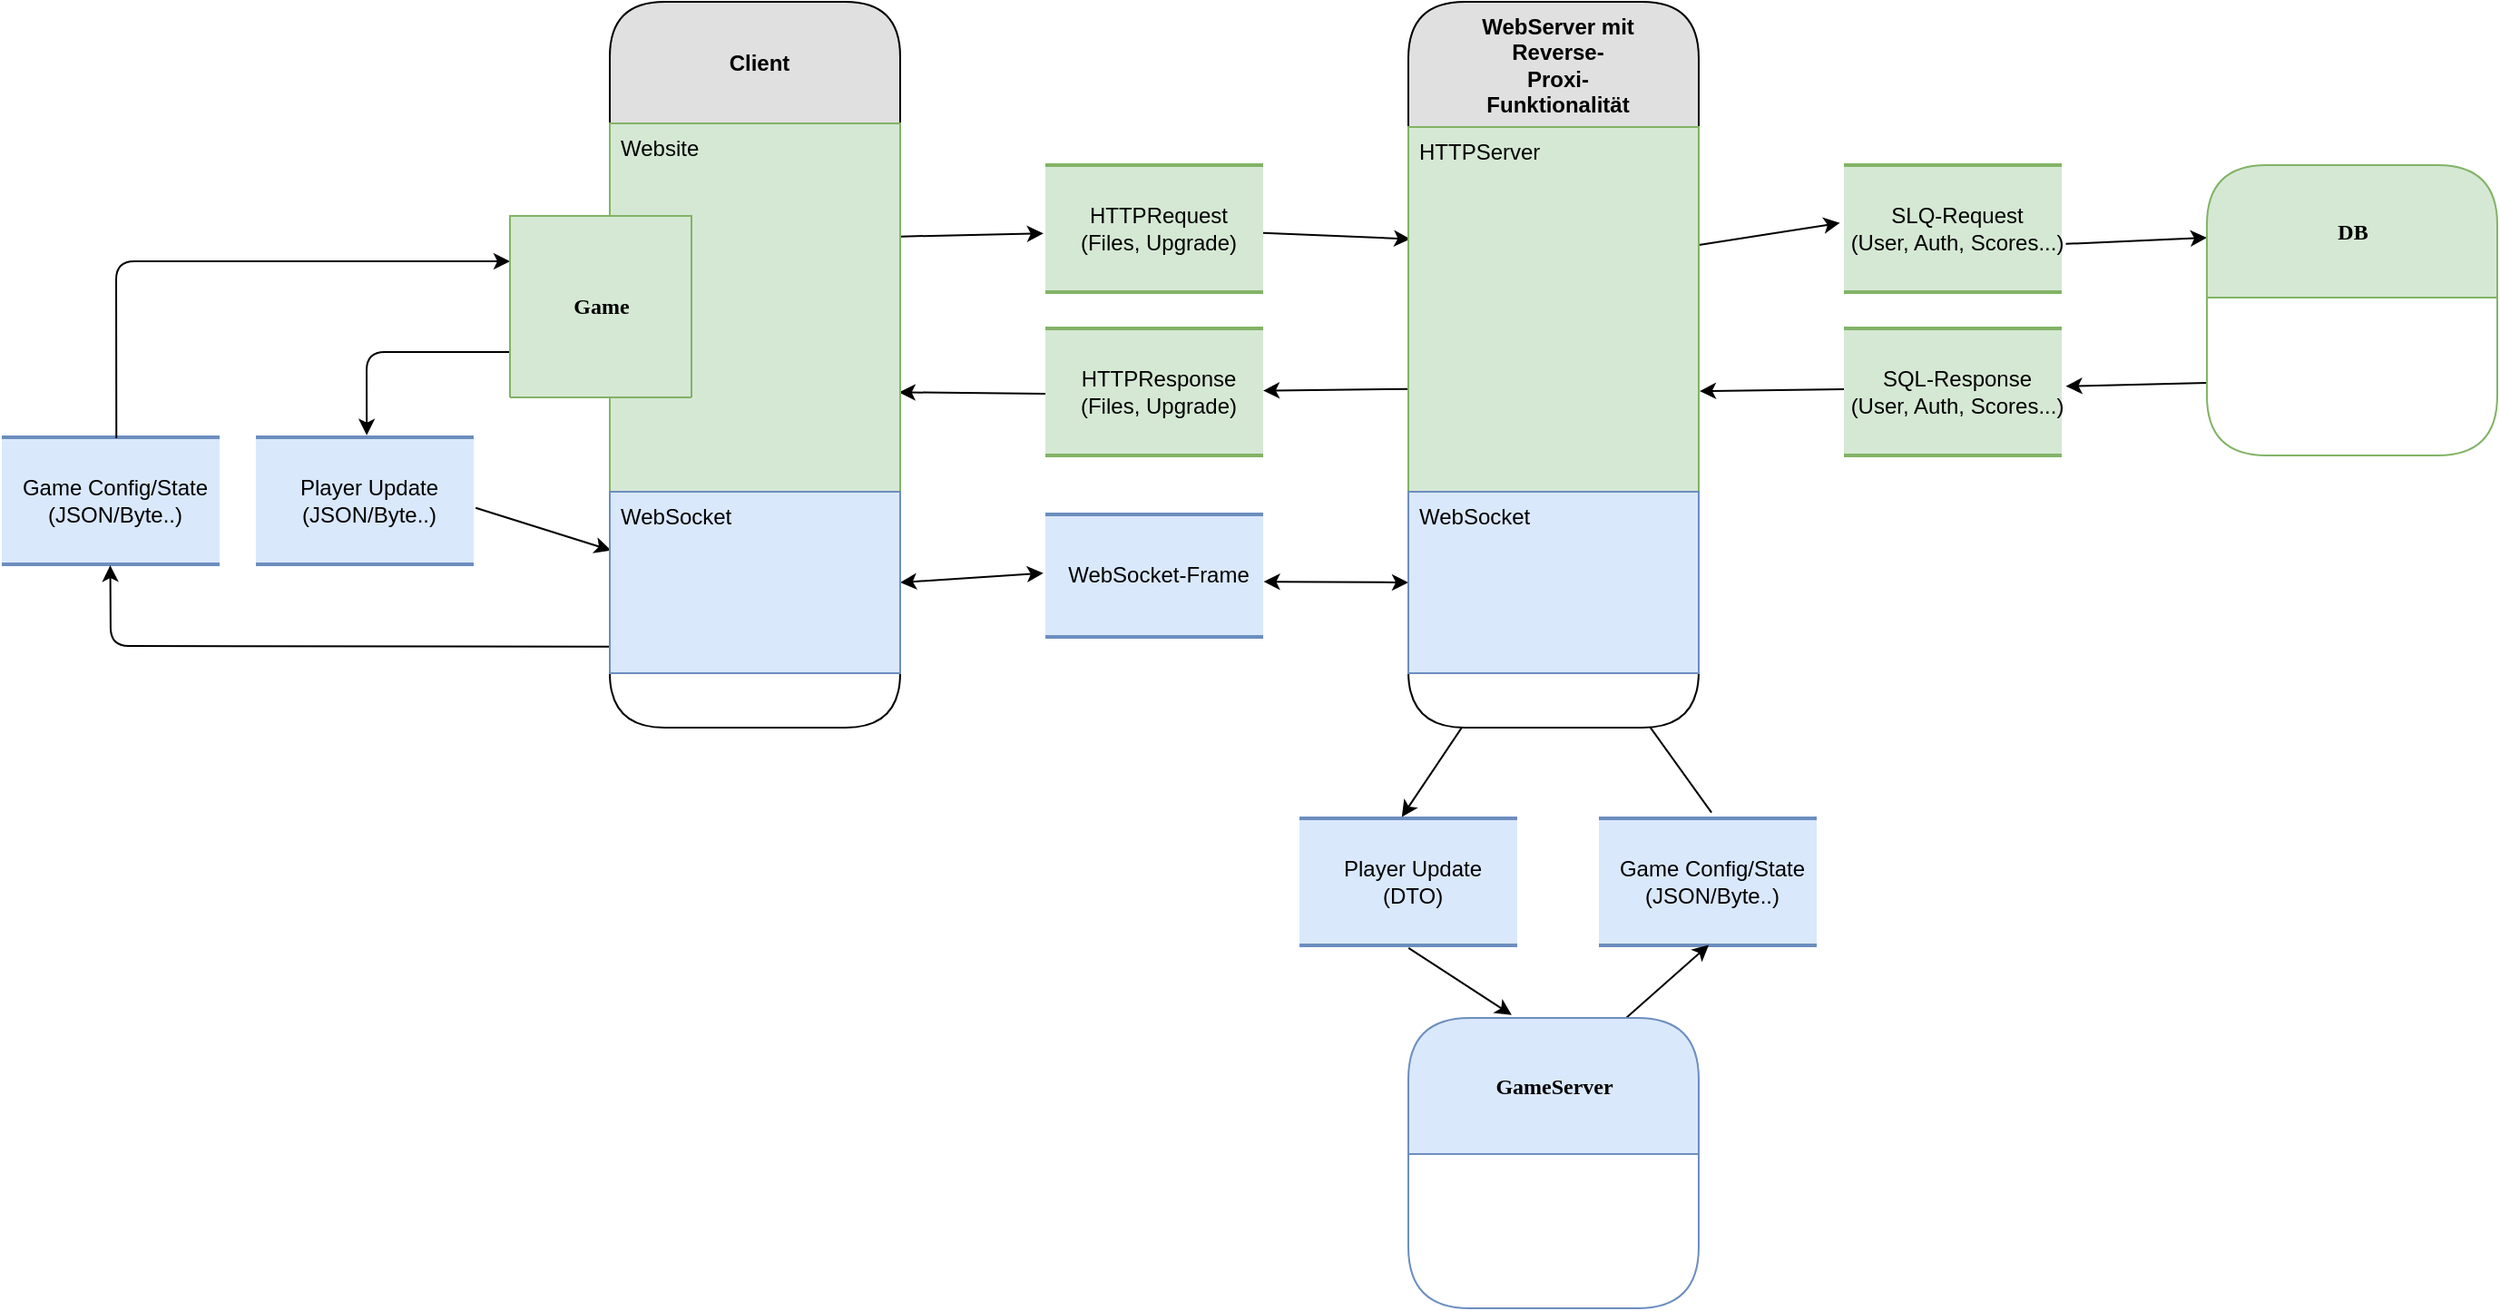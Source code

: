 <mxfile version="12.9.2" type="device"><diagram name="Page-1" id="b520641d-4fe3-3701-9064-5fc419738815"><mxGraphModel dx="946" dy="662" grid="1" gridSize="10" guides="1" tooltips="1" connect="1" arrows="1" fold="1" page="1" pageScale="1" pageWidth="827" pageHeight="1169" background="#ffffff" math="0" shadow="0"><root><mxCell id="0"/><mxCell id="1" parent="0"/><mxCell id="La44fiL5jLXjBYdijGuR-3" value="HTTPRequest&lt;br style=&quot;font-size: 12px;&quot;&gt;(Files, Upgrade)" style="html=1;rounded=0;shadow=0;comic=0;labelBackgroundColor=none;strokeWidth=2;fontFamily=Helvetica;fontSize=12;align=center;shape=mxgraph.ios7ui.horLines;spacingLeft=4;fillColor=#d5e8d4;strokeColor=#82b366;" parent="1" vertex="1"><mxGeometry x="695" y="310" width="120" height="70" as="geometry"/></mxCell><mxCell id="La44fiL5jLXjBYdijGuR-18" value="HTTPResponse&lt;br style=&quot;font-size: 12px;&quot;&gt;(Files, Upgrade)" style="html=1;rounded=0;shadow=0;comic=0;labelBackgroundColor=none;strokeWidth=2;fontFamily=Helvetica;fontSize=12;align=center;shape=mxgraph.ios7ui.horLines;spacingLeft=4;fillColor=#d5e8d4;strokeColor=#82b366;" parent="1" vertex="1"><mxGeometry x="695" y="400" width="120" height="70" as="geometry"/></mxCell><mxCell id="La44fiL5jLXjBYdijGuR-38" value="" style="endArrow=classic;html=1;entryX=0.007;entryY=0.307;entryDx=0;entryDy=0;entryPerimeter=0;fontFamily=Helvetica;spacingLeft=4;fontSize=12;" parent="1" source="La44fiL5jLXjBYdijGuR-3" target="21ea969265ad0168-11" edge="1"><mxGeometry width="50" height="50" relative="1" as="geometry"><mxPoint x="815" y="345" as="sourcePoint"/><mxPoint x="885" y="300" as="targetPoint"/></mxGeometry></mxCell><mxCell id="La44fiL5jLXjBYdijGuR-39" value="" style="endArrow=classic;html=1;exitX=0.007;exitY=0.718;exitDx=0;exitDy=0;exitPerimeter=0;fontFamily=Helvetica;spacingLeft=4;fontSize=12;" parent="1" source="21ea969265ad0168-11" target="La44fiL5jLXjBYdijGuR-18" edge="1"><mxGeometry width="50" height="50" relative="1" as="geometry"><mxPoint x="755" y="550" as="sourcePoint"/><mxPoint x="845" y="460" as="targetPoint"/></mxGeometry></mxCell><mxCell id="La44fiL5jLXjBYdijGuR-40" value="" style="endArrow=classic;html=1;entryX=0.996;entryY=0.73;entryDx=0;entryDy=0;entryPerimeter=0;exitX=0;exitY=0.514;exitDx=0;exitDy=0;exitPerimeter=0;fontFamily=Helvetica;spacingLeft=4;fontSize=12;" parent="1" source="La44fiL5jLXjBYdijGuR-18" target="La44fiL5jLXjBYdijGuR-34" edge="1"><mxGeometry width="50" height="50" relative="1" as="geometry"><mxPoint x="715" y="565" as="sourcePoint"/><mxPoint x="765" y="515" as="targetPoint"/></mxGeometry></mxCell><mxCell id="La44fiL5jLXjBYdijGuR-41" value="" style="endArrow=classic;html=1;entryX=-0.009;entryY=0.538;entryDx=0;entryDy=0;entryPerimeter=0;exitX=1.003;exitY=0.307;exitDx=0;exitDy=0;exitPerimeter=0;fontFamily=Helvetica;spacingLeft=4;fontSize=12;" parent="1" source="La44fiL5jLXjBYdijGuR-34" target="La44fiL5jLXjBYdijGuR-3" edge="1"><mxGeometry width="50" height="50" relative="1" as="geometry"><mxPoint x="655" y="280" as="sourcePoint"/><mxPoint x="705" y="230" as="targetPoint"/></mxGeometry></mxCell><mxCell id="La44fiL5jLXjBYdijGuR-42" value="WebSocket-Frame" style="html=1;rounded=0;shadow=0;comic=0;labelBackgroundColor=none;strokeWidth=2;fontFamily=Helvetica;fontSize=12;align=center;shape=mxgraph.ios7ui.horLines;spacingLeft=4;fillColor=#dae8fc;strokeColor=#6c8ebf;" parent="1" vertex="1"><mxGeometry x="695" y="502.5" width="120" height="67.5" as="geometry"/></mxCell><mxCell id="La44fiL5jLXjBYdijGuR-43" value="" style="endArrow=classic;startArrow=classic;html=1;exitX=1;exitY=0.5;exitDx=0;exitDy=0;entryX=-0.009;entryY=0.479;entryDx=0;entryDy=0;entryPerimeter=0;fontFamily=Helvetica;spacingLeft=4;fontSize=12;" parent="1" source="La44fiL5jLXjBYdijGuR-35" target="La44fiL5jLXjBYdijGuR-42" edge="1"><mxGeometry width="50" height="50" relative="1" as="geometry"><mxPoint x="625" y="580" as="sourcePoint"/><mxPoint x="675" y="530" as="targetPoint"/></mxGeometry></mxCell><mxCell id="La44fiL5jLXjBYdijGuR-44" value="" style="endArrow=classic;startArrow=classic;html=1;entryX=0;entryY=0.5;entryDx=0;entryDy=0;exitX=1.002;exitY=0.549;exitDx=0;exitDy=0;exitPerimeter=0;fontFamily=Helvetica;spacingLeft=4;fontSize=12;" parent="1" source="La44fiL5jLXjBYdijGuR-42" target="La44fiL5jLXjBYdijGuR-31" edge="1"><mxGeometry width="50" height="50" relative="1" as="geometry"><mxPoint x="855" y="600" as="sourcePoint"/><mxPoint x="955" y="490" as="targetPoint"/></mxGeometry></mxCell><mxCell id="La44fiL5jLXjBYdijGuR-49" value="SLQ-Request&lt;br style=&quot;font-size: 12px;&quot;&gt;(User, Auth, Scores...)" style="html=1;rounded=0;shadow=0;comic=0;labelBackgroundColor=none;strokeWidth=2;fontFamily=Helvetica;fontSize=12;align=center;shape=mxgraph.ios7ui.horLines;spacingLeft=4;fillColor=#d5e8d4;strokeColor=#82b366;" parent="1" vertex="1"><mxGeometry x="1135" y="310" width="120" height="70" as="geometry"/></mxCell><mxCell id="La44fiL5jLXjBYdijGuR-50" value="SQL-Response&lt;br style=&quot;font-size: 12px;&quot;&gt;(User, Auth, Scores...)" style="html=1;rounded=0;shadow=0;comic=0;labelBackgroundColor=none;strokeWidth=2;fontFamily=Helvetica;fontSize=12;align=center;shape=mxgraph.ios7ui.horLines;spacingLeft=4;fillColor=#d5e8d4;strokeColor=#82b366;" parent="1" vertex="1"><mxGeometry x="1135" y="400" width="120" height="70" as="geometry"/></mxCell><mxCell id="La44fiL5jLXjBYdijGuR-51" value="" style="endArrow=classic;html=1;entryX=1.019;entryY=0.455;entryDx=0;entryDy=0;entryPerimeter=0;exitX=0;exitY=0.75;exitDx=0;exitDy=0;fontFamily=Helvetica;spacingLeft=4;fontSize=12;" parent="1" source="La44fiL5jLXjBYdijGuR-64" target="La44fiL5jLXjBYdijGuR-50" edge="1"><mxGeometry width="50" height="50" relative="1" as="geometry"><mxPoint x="1335" y="443" as="sourcePoint"/><mxPoint x="1305" y="465" as="targetPoint"/></mxGeometry></mxCell><mxCell id="La44fiL5jLXjBYdijGuR-52" value="" style="endArrow=classic;html=1;exitX=0;exitY=0.479;exitDx=0;exitDy=0;exitPerimeter=0;entryX=1.003;entryY=0.724;entryDx=0;entryDy=0;entryPerimeter=0;fontFamily=Helvetica;spacingLeft=4;fontSize=12;" parent="1" source="La44fiL5jLXjBYdijGuR-50" target="21ea969265ad0168-11" edge="1"><mxGeometry width="50" height="50" relative="1" as="geometry"><mxPoint x="1277.5" y="565" as="sourcePoint"/><mxPoint x="1127.5" y="505" as="targetPoint"/></mxGeometry></mxCell><mxCell id="La44fiL5jLXjBYdijGuR-53" value="" style="endArrow=classic;html=1;entryX=-0.018;entryY=0.455;entryDx=0;entryDy=0;entryPerimeter=0;exitX=0.996;exitY=0.324;exitDx=0;exitDy=0;exitPerimeter=0;fontFamily=Helvetica;spacingLeft=4;fontSize=12;" parent="1" source="21ea969265ad0168-11" target="La44fiL5jLXjBYdijGuR-49" edge="1"><mxGeometry width="50" height="50" relative="1" as="geometry"><mxPoint x="955" y="580" as="sourcePoint"/><mxPoint x="1005" y="530" as="targetPoint"/></mxGeometry></mxCell><mxCell id="La44fiL5jLXjBYdijGuR-54" value="" style="endArrow=classic;html=1;exitX=1.019;exitY=0.62;exitDx=0;exitDy=0;exitPerimeter=0;entryX=0;entryY=0.25;entryDx=0;entryDy=0;fontFamily=Helvetica;spacingLeft=4;fontSize=12;" parent="1" source="La44fiL5jLXjBYdijGuR-49" target="La44fiL5jLXjBYdijGuR-64" edge="1"><mxGeometry width="50" height="50" relative="1" as="geometry"><mxPoint x="1125" y="590" as="sourcePoint"/><mxPoint x="1335" y="312.5" as="targetPoint"/></mxGeometry></mxCell><mxCell id="La44fiL5jLXjBYdijGuR-56" value="Player Update&lt;br style=&quot;font-size: 12px;&quot;&gt;(DTO)" style="html=1;rounded=0;shadow=0;comic=0;labelBackgroundColor=none;strokeWidth=2;fontFamily=Helvetica;fontSize=12;align=center;shape=mxgraph.ios7ui.horLines;spacingLeft=4;fillColor=#dae8fc;strokeColor=#6c8ebf;" parent="1" vertex="1"><mxGeometry x="835" y="670" width="120" height="70" as="geometry"/></mxCell><mxCell id="La44fiL5jLXjBYdijGuR-57" value="Game Config/State&lt;br style=&quot;font-size: 12px;&quot;&gt;(JSON/Byte..)" style="html=1;rounded=0;shadow=0;comic=0;labelBackgroundColor=none;strokeWidth=2;fontFamily=Helvetica;fontSize=12;align=center;shape=mxgraph.ios7ui.horLines;spacingLeft=4;fillColor=#dae8fc;strokeColor=#6c8ebf;" parent="1" vertex="1"><mxGeometry x="1000" y="670" width="120" height="70" as="geometry"/></mxCell><mxCell id="La44fiL5jLXjBYdijGuR-60" value="" style="endArrow=classic;html=1;exitX=0.501;exitY=1.02;exitDx=0;exitDy=0;exitPerimeter=0;entryX=0.356;entryY=-0.01;entryDx=0;entryDy=0;entryPerimeter=0;fontFamily=Helvetica;spacingLeft=4;fontSize=12;" parent="1" source="La44fiL5jLXjBYdijGuR-56" target="La44fiL5jLXjBYdijGuR-55" edge="1"><mxGeometry width="50" height="50" relative="1" as="geometry"><mxPoint x="965" y="610" as="sourcePoint"/><mxPoint x="1015" y="560" as="targetPoint"/></mxGeometry></mxCell><mxCell id="La44fiL5jLXjBYdijGuR-62" value="" style="endArrow=classic;html=1;exitX=0.75;exitY=0;exitDx=0;exitDy=0;entryX=0.505;entryY=0.996;entryDx=0;entryDy=0;entryPerimeter=0;fontFamily=Helvetica;spacingLeft=4;fontSize=12;" parent="1" source="La44fiL5jLXjBYdijGuR-55" target="La44fiL5jLXjBYdijGuR-57" edge="1"><mxGeometry width="50" height="50" relative="1" as="geometry"><mxPoint x="965" y="720" as="sourcePoint"/><mxPoint x="1015" y="670" as="targetPoint"/></mxGeometry></mxCell><mxCell id="La44fiL5jLXjBYdijGuR-63" style="edgeStyle=orthogonalEdgeStyle;rounded=0;orthogonalLoop=1;jettySize=auto;html=1;exitX=0.5;exitY=1;exitDx=0;exitDy=0;fontFamily=Helvetica;spacingLeft=4;fontSize=12;" parent="1" edge="1"><mxGeometry relative="1" as="geometry"><mxPoint x="1415" y="590.0" as="sourcePoint"/><mxPoint x="1415" y="590.0" as="targetPoint"/></mxGeometry></mxCell><mxCell id="La44fiL5jLXjBYdijGuR-70" value="" style="endArrow=classic;html=1;fontFamily=Helvetica;fontSize=12;exitX=0.517;exitY=-0.045;exitDx=0;exitDy=0;exitPerimeter=0;" parent="1" source="La44fiL5jLXjBYdijGuR-57" edge="1"><mxGeometry width="50" height="50" relative="1" as="geometry"><mxPoint x="905" y="800" as="sourcePoint"/><mxPoint x="1009" y="593" as="targetPoint"/></mxGeometry></mxCell><mxCell id="La44fiL5jLXjBYdijGuR-71" value="" style="endArrow=classic;html=1;fontFamily=Helvetica;fontSize=12;exitX=0.308;exitY=1.004;exitDx=0;exitDy=0;exitPerimeter=0;entryX=0.47;entryY=-0.011;entryDx=0;entryDy=0;entryPerimeter=0;" parent="1" source="La44fiL5jLXjBYdijGuR-31" target="La44fiL5jLXjBYdijGuR-56" edge="1"><mxGeometry width="50" height="50" relative="1" as="geometry"><mxPoint x="905" y="680" as="sourcePoint"/><mxPoint x="955" y="630" as="targetPoint"/></mxGeometry></mxCell><mxCell id="Bbw2Zw2b2SJrBjmG7yJm-5" value="Player Update&lt;br style=&quot;font-size: 12px&quot;&gt;(JSON/Byte..)" style="html=1;rounded=0;shadow=0;comic=0;labelBackgroundColor=none;strokeWidth=2;fontFamily=Helvetica;fontSize=12;align=center;shape=mxgraph.ios7ui.horLines;spacingLeft=4;fillColor=#dae8fc;strokeColor=#6c8ebf;" vertex="1" parent="1"><mxGeometry x="260" y="460" width="120" height="70" as="geometry"/></mxCell><mxCell id="Bbw2Zw2b2SJrBjmG7yJm-6" value="Game Config/State&lt;br style=&quot;font-size: 12px;&quot;&gt;(JSON/Byte..)" style="html=1;rounded=0;shadow=0;comic=0;labelBackgroundColor=none;strokeWidth=2;fontFamily=Helvetica;fontSize=12;align=center;shape=mxgraph.ios7ui.horLines;spacingLeft=4;fillColor=#dae8fc;strokeColor=#6c8ebf;" vertex="1" parent="1"><mxGeometry x="120" y="460" width="120" height="70" as="geometry"/></mxCell><mxCell id="Bbw2Zw2b2SJrBjmG7yJm-7" value="" style="endArrow=classic;html=1;exitX=0.526;exitY=0.008;exitDx=0;exitDy=0;exitPerimeter=0;entryX=0;entryY=0.25;entryDx=0;entryDy=0;" edge="1" parent="1" source="Bbw2Zw2b2SJrBjmG7yJm-6" target="Bbw2Zw2b2SJrBjmG7yJm-3"><mxGeometry width="50" height="50" relative="1" as="geometry"><mxPoint x="400" y="460" as="sourcePoint"/><mxPoint x="340" y="340" as="targetPoint"/><Array as="points"><mxPoint x="183" y="363"/></Array></mxGeometry></mxCell><mxCell id="Bbw2Zw2b2SJrBjmG7yJm-9" value="" style="endArrow=classic;html=1;entryX=0.498;entryY=1.008;entryDx=0;entryDy=0;entryPerimeter=0;exitX=0.004;exitY=0.854;exitDx=0;exitDy=0;exitPerimeter=0;" edge="1" parent="1" source="La44fiL5jLXjBYdijGuR-35" target="Bbw2Zw2b2SJrBjmG7yJm-6"><mxGeometry width="50" height="50" relative="1" as="geometry"><mxPoint x="400" y="580" as="sourcePoint"/><mxPoint x="450" y="530" as="targetPoint"/><Array as="points"><mxPoint x="180" y="575"/></Array></mxGeometry></mxCell><mxCell id="Bbw2Zw2b2SJrBjmG7yJm-10" value="" style="endArrow=classic;html=1;exitX=1.009;exitY=0.555;exitDx=0;exitDy=0;exitPerimeter=0;entryX=0.004;entryY=0.323;entryDx=0;entryDy=0;entryPerimeter=0;" edge="1" parent="1" source="Bbw2Zw2b2SJrBjmG7yJm-5" target="La44fiL5jLXjBYdijGuR-35"><mxGeometry width="50" height="50" relative="1" as="geometry"><mxPoint x="400" y="580" as="sourcePoint"/><mxPoint x="450" y="530" as="targetPoint"/><Array as="points"/></mxGeometry></mxCell><mxCell id="Bbw2Zw2b2SJrBjmG7yJm-11" value="" style="endArrow=classic;html=1;exitX=0;exitY=0.75;exitDx=0;exitDy=0;entryX=0.509;entryY=-0.016;entryDx=0;entryDy=0;entryPerimeter=0;" edge="1" parent="1" source="Bbw2Zw2b2SJrBjmG7yJm-3" target="Bbw2Zw2b2SJrBjmG7yJm-5"><mxGeometry width="50" height="50" relative="1" as="geometry"><mxPoint x="400" y="580" as="sourcePoint"/><mxPoint x="450" y="530" as="targetPoint"/><Array as="points"><mxPoint x="321" y="413"/></Array></mxGeometry></mxCell><mxCell id="La44fiL5jLXjBYdijGuR-33" value="&lt;b&gt;Client&lt;/b&gt;" style="swimlane;html=1;fontStyle=0;childLayout=stackLayout;horizontal=1;startSize=67;fillColor=#e0e0e0;horizontalStack=0;resizeParent=1;resizeLast=0;collapsible=1;marginBottom=0;swimlaneFillColor=#ffffff;align=center;rounded=1;shadow=0;comic=0;labelBackgroundColor=none;strokeWidth=1;fontFamily=Helvetica;fontSize=12;spacingLeft=4;" parent="1" vertex="1"><mxGeometry x="455" y="220" width="160" height="400" as="geometry"/></mxCell><mxCell id="La44fiL5jLXjBYdijGuR-34" value="Website" style="text;html=1;strokeColor=#82b366;fillColor=#d5e8d4;spacingLeft=4;spacingRight=4;whiteSpace=wrap;overflow=hidden;rotatable=0;points=[[0,0.5],[1,0.5]];portConstraint=eastwest;fontFamily=Helvetica;fontSize=12;" parent="La44fiL5jLXjBYdijGuR-33" vertex="1"><mxGeometry y="67" width="160" height="203" as="geometry"/></mxCell><mxCell id="La44fiL5jLXjBYdijGuR-35" value="WebSocket" style="text;html=1;strokeColor=#6c8ebf;fillColor=#dae8fc;spacingLeft=4;spacingRight=4;whiteSpace=wrap;overflow=hidden;rotatable=0;points=[[0,0.5],[1,0.5]];portConstraint=eastwest;fontFamily=Helvetica;fontSize=12;" parent="La44fiL5jLXjBYdijGuR-33" vertex="1"><mxGeometry y="270" width="160" height="100" as="geometry"/></mxCell><mxCell id="La44fiL5jLXjBYdijGuR-64" value="&lt;b&gt;DB&lt;/b&gt;" style="swimlane;html=1;fontStyle=0;childLayout=stackLayout;horizontal=1;startSize=73;fillColor=#d5e8d4;horizontalStack=0;resizeParent=1;resizeLast=0;collapsible=1;marginBottom=0;swimlaneFillColor=#ffffff;align=center;rounded=1;shadow=0;comic=0;labelBackgroundColor=none;strokeWidth=1;fontFamily=Verdana;fontSize=12;strokeColor=#82b366;" parent="1" vertex="1"><mxGeometry x="1335" y="310" width="160" height="160" as="geometry"/></mxCell><mxCell id="21ea969265ad0168-10" value="&lt;b&gt;WebServer mit&lt;br style=&quot;font-size: 12px&quot;&gt;Reverse-&lt;br style=&quot;font-size: 12px&quot;&gt;Proxi-&lt;br style=&quot;font-size: 12px&quot;&gt;Funktionalität&lt;/b&gt;" style="swimlane;html=1;fontStyle=0;childLayout=stackLayout;horizontal=1;startSize=69;fillColor=#e0e0e0;horizontalStack=0;resizeParent=1;resizeLast=0;collapsible=1;marginBottom=0;swimlaneFillColor=#ffffff;align=center;rounded=1;shadow=0;comic=0;labelBackgroundColor=none;strokeWidth=1;fontFamily=Helvetica;fontSize=12;spacingLeft=4;" parent="1" vertex="1"><mxGeometry x="895" y="220" width="160" height="400" as="geometry"/></mxCell><mxCell id="21ea969265ad0168-11" value="HTTPServer" style="text;html=1;strokeColor=#82b366;fillColor=#d5e8d4;spacingLeft=4;spacingRight=4;whiteSpace=wrap;overflow=hidden;rotatable=0;points=[[0,0.5],[1,0.5]];portConstraint=eastwest;fontFamily=Helvetica;fontSize=12;" parent="21ea969265ad0168-10" vertex="1"><mxGeometry y="69" width="160" height="201" as="geometry"/></mxCell><mxCell id="La44fiL5jLXjBYdijGuR-31" value="WebSocket" style="text;html=1;strokeColor=#6c8ebf;fillColor=#dae8fc;spacingLeft=4;spacingRight=4;whiteSpace=wrap;overflow=hidden;rotatable=0;points=[[0,0.5],[1,0.5]];portConstraint=eastwest;fontFamily=Helvetica;fontSize=12;" parent="21ea969265ad0168-10" vertex="1"><mxGeometry y="270" width="160" height="100" as="geometry"/></mxCell><mxCell id="La44fiL5jLXjBYdijGuR-55" value="&lt;b&gt;GameServer&lt;/b&gt;" style="swimlane;html=1;fontStyle=0;childLayout=stackLayout;horizontal=1;startSize=75;fillColor=#dae8fc;horizontalStack=0;resizeParent=1;resizeLast=0;collapsible=1;marginBottom=0;swimlaneFillColor=#ffffff;align=center;rounded=1;shadow=0;comic=0;labelBackgroundColor=none;strokeWidth=1;fontFamily=Verdana;fontSize=12;strokeColor=#6c8ebf;" parent="1" vertex="1"><mxGeometry x="895" y="780" width="160" height="160" as="geometry"/></mxCell><mxCell id="Bbw2Zw2b2SJrBjmG7yJm-3" value="&lt;b&gt;Game&lt;/b&gt;" style="swimlane;html=1;fontStyle=0;childLayout=stackLayout;horizontal=1;startSize=100;fillColor=#d5e8d4;horizontalStack=0;resizeParent=1;resizeLast=0;collapsible=1;marginBottom=0;swimlaneFillColor=#ffffff;align=center;rounded=1;shadow=0;comic=0;labelBackgroundColor=none;strokeWidth=1;fontFamily=Verdana;fontSize=12;strokeColor=#82b366;" vertex="1" parent="1"><mxGeometry x="400" y="338" width="100" height="100" as="geometry"/></mxCell></root></mxGraphModel></diagram></mxfile>